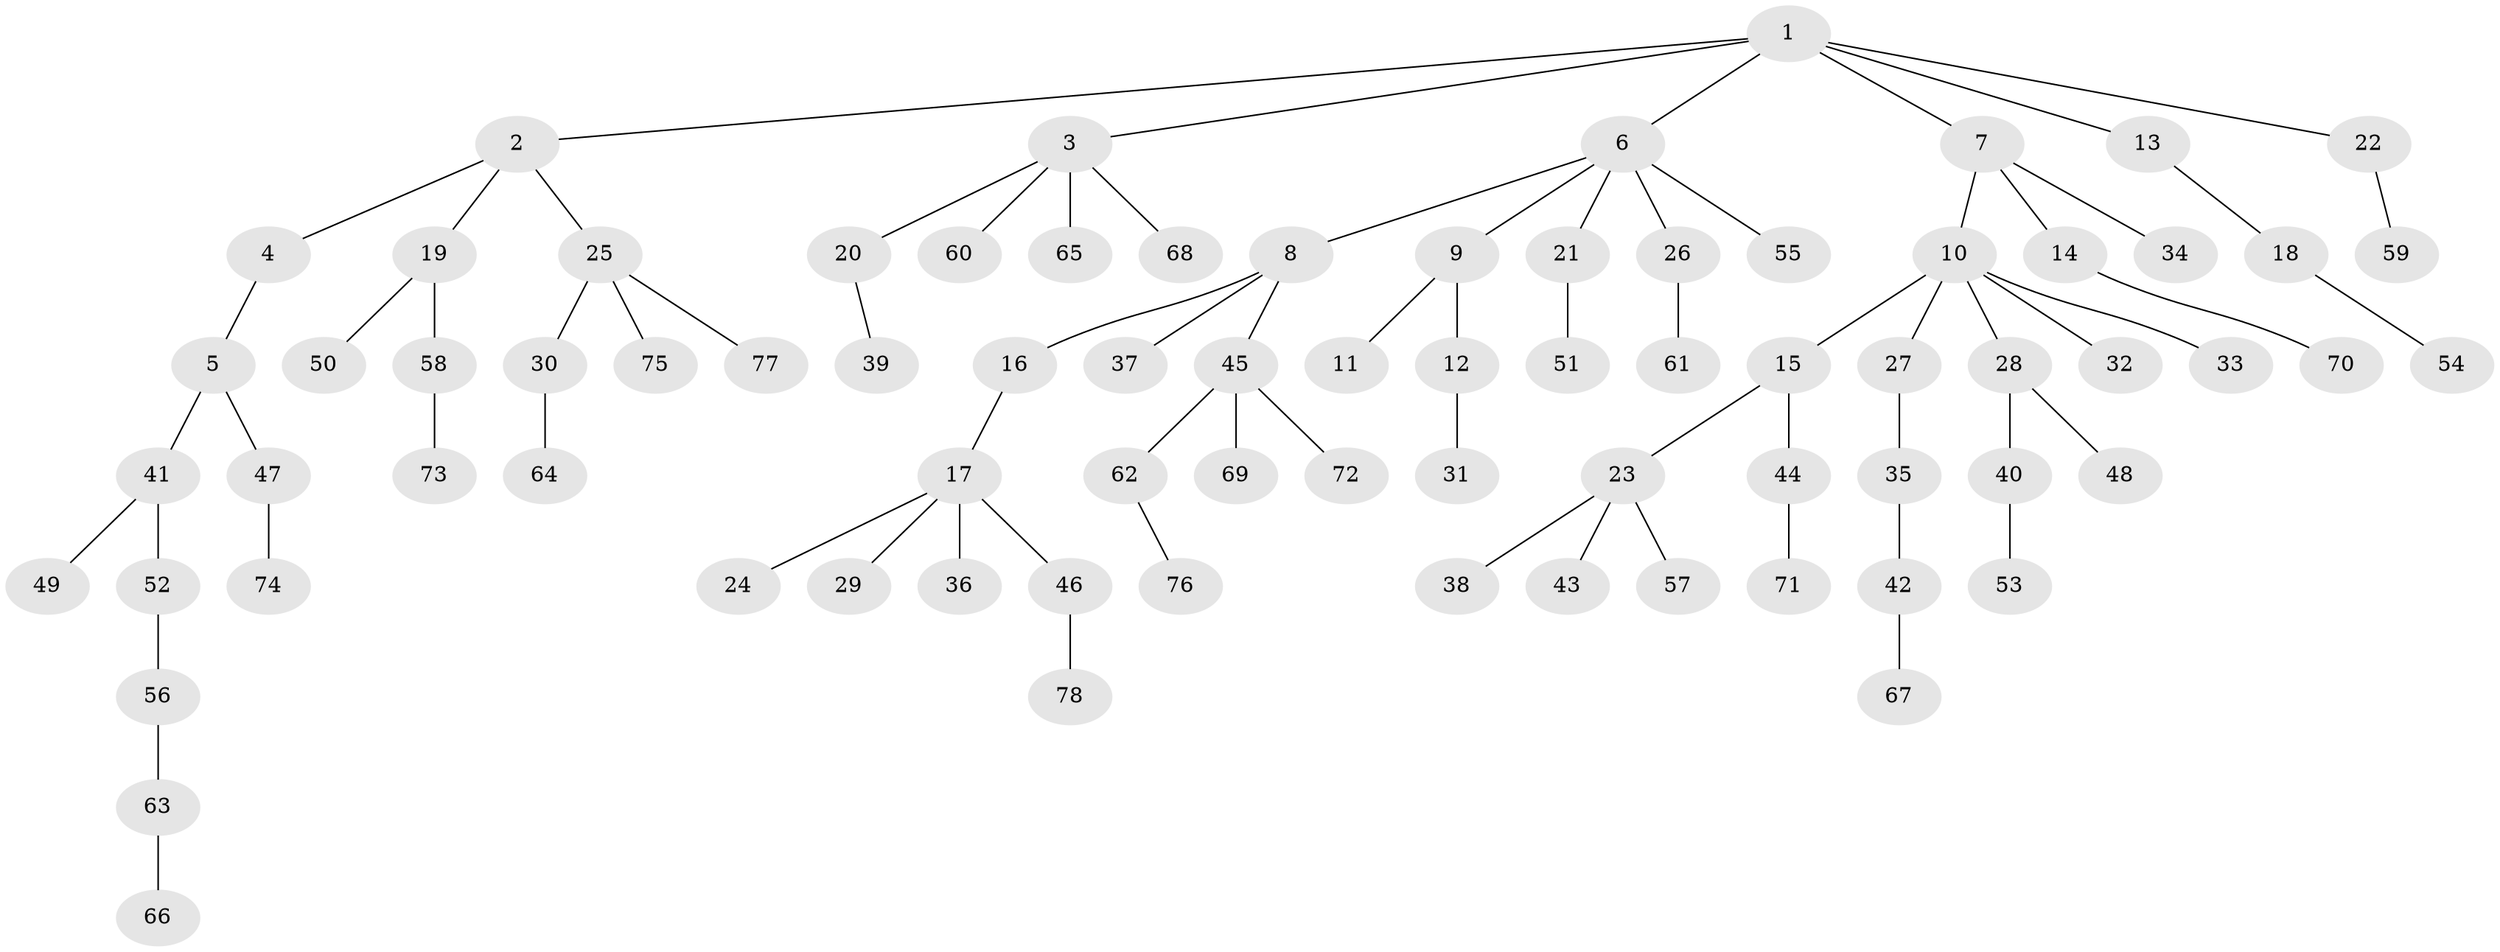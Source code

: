 // Generated by graph-tools (version 1.1) at 2025/11/02/27/25 16:11:27]
// undirected, 78 vertices, 77 edges
graph export_dot {
graph [start="1"]
  node [color=gray90,style=filled];
  1;
  2;
  3;
  4;
  5;
  6;
  7;
  8;
  9;
  10;
  11;
  12;
  13;
  14;
  15;
  16;
  17;
  18;
  19;
  20;
  21;
  22;
  23;
  24;
  25;
  26;
  27;
  28;
  29;
  30;
  31;
  32;
  33;
  34;
  35;
  36;
  37;
  38;
  39;
  40;
  41;
  42;
  43;
  44;
  45;
  46;
  47;
  48;
  49;
  50;
  51;
  52;
  53;
  54;
  55;
  56;
  57;
  58;
  59;
  60;
  61;
  62;
  63;
  64;
  65;
  66;
  67;
  68;
  69;
  70;
  71;
  72;
  73;
  74;
  75;
  76;
  77;
  78;
  1 -- 2;
  1 -- 3;
  1 -- 6;
  1 -- 7;
  1 -- 13;
  1 -- 22;
  2 -- 4;
  2 -- 19;
  2 -- 25;
  3 -- 20;
  3 -- 60;
  3 -- 65;
  3 -- 68;
  4 -- 5;
  5 -- 41;
  5 -- 47;
  6 -- 8;
  6 -- 9;
  6 -- 21;
  6 -- 26;
  6 -- 55;
  7 -- 10;
  7 -- 14;
  7 -- 34;
  8 -- 16;
  8 -- 37;
  8 -- 45;
  9 -- 11;
  9 -- 12;
  10 -- 15;
  10 -- 27;
  10 -- 28;
  10 -- 32;
  10 -- 33;
  12 -- 31;
  13 -- 18;
  14 -- 70;
  15 -- 23;
  15 -- 44;
  16 -- 17;
  17 -- 24;
  17 -- 29;
  17 -- 36;
  17 -- 46;
  18 -- 54;
  19 -- 50;
  19 -- 58;
  20 -- 39;
  21 -- 51;
  22 -- 59;
  23 -- 38;
  23 -- 43;
  23 -- 57;
  25 -- 30;
  25 -- 75;
  25 -- 77;
  26 -- 61;
  27 -- 35;
  28 -- 40;
  28 -- 48;
  30 -- 64;
  35 -- 42;
  40 -- 53;
  41 -- 49;
  41 -- 52;
  42 -- 67;
  44 -- 71;
  45 -- 62;
  45 -- 69;
  45 -- 72;
  46 -- 78;
  47 -- 74;
  52 -- 56;
  56 -- 63;
  58 -- 73;
  62 -- 76;
  63 -- 66;
}
